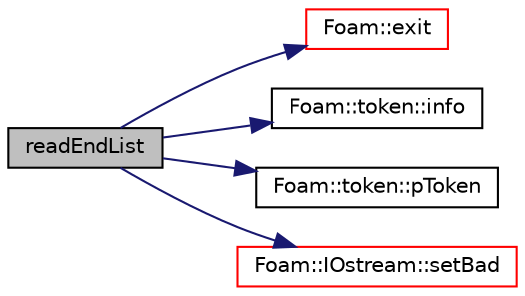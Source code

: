 digraph "readEndList"
{
  bgcolor="transparent";
  edge [fontname="Helvetica",fontsize="10",labelfontname="Helvetica",labelfontsize="10"];
  node [fontname="Helvetica",fontsize="10",shape=record];
  rankdir="LR";
  Node614 [label="readEndList",height=0.2,width=0.4,color="black", fillcolor="grey75", style="filled", fontcolor="black"];
  Node614 -> Node615 [color="midnightblue",fontsize="10",style="solid",fontname="Helvetica"];
  Node615 [label="Foam::exit",height=0.2,width=0.4,color="red",URL="$a21851.html#a06ca7250d8e89caf05243ec094843642"];
  Node614 -> Node664 [color="midnightblue",fontsize="10",style="solid",fontname="Helvetica"];
  Node664 [label="Foam::token::info",height=0.2,width=0.4,color="black",URL="$a27413.html#a861a626214ad30bd8e7ab3a8caae9966",tooltip="Return info proxy. "];
  Node614 -> Node665 [color="midnightblue",fontsize="10",style="solid",fontname="Helvetica"];
  Node665 [label="Foam::token::pToken",height=0.2,width=0.4,color="black",URL="$a27413.html#a55ae465a45ae8b4deb5302c276267ae2"];
  Node614 -> Node666 [color="midnightblue",fontsize="10",style="solid",fontname="Helvetica"];
  Node666 [label="Foam::IOstream::setBad",height=0.2,width=0.4,color="red",URL="$a27333.html#a638b33dd25b3cd8ea7e846f04fd6a6a3",tooltip="Set stream to be bad. "];
}
